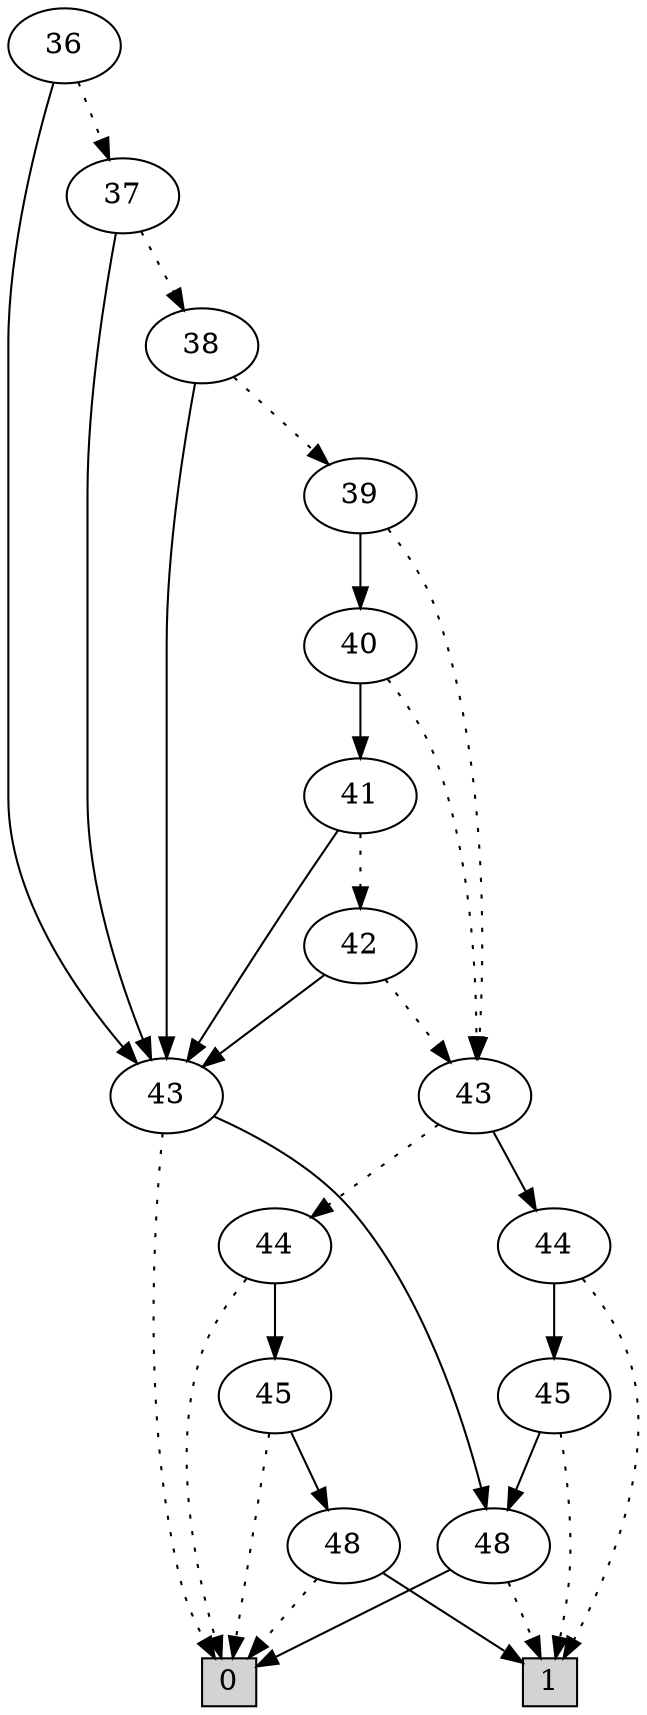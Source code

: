 digraph G {
0 [shape=box, label="0", style=filled, shape=box, height=0.3, width=0.3];
1 [shape=box, label="1", style=filled, shape=box, height=0.3, width=0.3];
733 [label="36"];
733 -> 732 [style=dotted];
733 -> 694 [style=filled];
732 [label="37"];
732 -> 731 [style=dotted];
732 -> 694 [style=filled];
731 [label="38"];
731 -> 730 [style=dotted];
731 -> 694 [style=filled];
730 [label="39"];
730 -> 726 [style=dotted];
730 -> 729 [style=filled];
726 [label="43"];
726 -> 550 [style=dotted];
726 -> 559 [style=filled];
550 [label="44"];
550 -> 0 [style=dotted];
550 -> 381 [style=filled];
381 [label="45"];
381 -> 0 [style=dotted];
381 -> 98 [style=filled];
98 [label="48"];
98 -> 0 [style=dotted];
98 -> 1 [style=filled];
559 [label="44"];
559 -> 1 [style=dotted];
559 -> 391 [style=filled];
391 [label="45"];
391 -> 1 [style=dotted];
391 -> 99 [style=filled];
99 [label="48"];
99 -> 1 [style=dotted];
99 -> 0 [style=filled];
729 [label="40"];
729 -> 726 [style=dotted];
729 -> 728 [style=filled];
728 [label="41"];
728 -> 727 [style=dotted];
728 -> 694 [style=filled];
727 [label="42"];
727 -> 726 [style=dotted];
727 -> 694 [style=filled];
694 [label="43"];
694 -> 0 [style=dotted];
694 -> 99 [style=filled];
}
